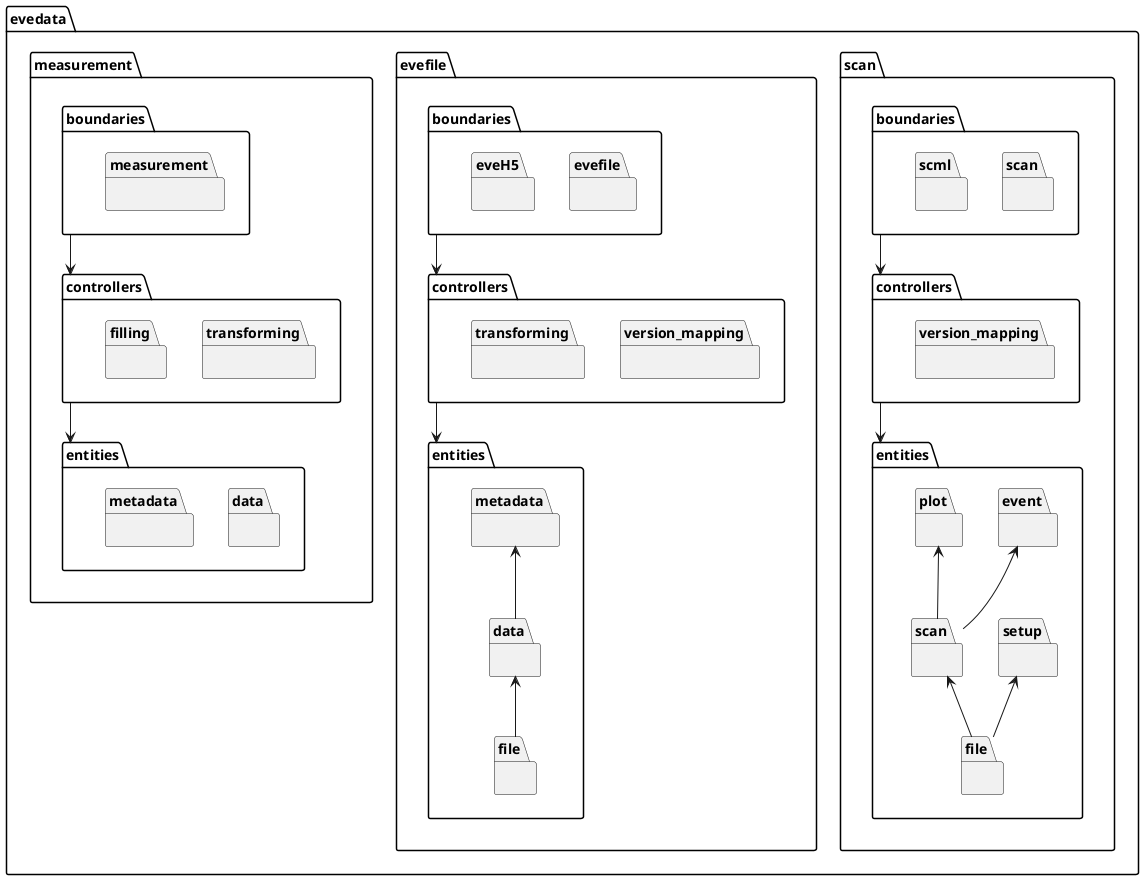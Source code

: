 @startuml
'skinparam dpi 150

package evedata {
    package evedata.scan {
        package evedata.scan.boundaries {
            package scan {}
            package scml {}
        }
        package evedata.scan.controllers {
            package version_mapping {}
        }
        package evedata.scan.entities {
            package file {
            }
            package setup {
            }
            package scan {
            }
            package event {
            }
            package plot {
            }

            setup <-- file
            scan <-- file
            event <-- scan
            plot <-- scan
        }
        evedata.scan.boundaries --> evedata.scan.controllers
        evedata.scan.controllers --> evedata.scan.entities
    }

    package evedata.evefile {
        package evedata.evefile.boundaries {
            package evefile {}
            package eveH5 {}
        }
        package evedata.evefile.controllers {
            package version_mapping {}
            package transforming {}
        }
        package evedata.evefile.entities {
            package evedata.evefile.entities.file {
            }
            package evedata.evefile.entities.data {
            }
            package evedata.evefile.entities.metadata {
            }

            evedata.evefile.entities.metadata <-- evedata.evefile.entities.data
            evedata.evefile.entities.data <-- evedata.evefile.entities.file
        }
        evedata.evefile.boundaries --> evedata.evefile.controllers
        evedata.evefile.controllers --> evedata.evefile.entities
    }

    package evedata.measurement {
        package evedata.measurement.boundaries {
            package measurement {}
        }
        package evedata.measurement.controllers {
            package transforming {}
            package filling {}
        }
        package evedata.measurement.entities {
            package data {}
            package metadata {}
        }

        evedata.measurement.boundaries --> evedata.measurement.controllers
        evedata.measurement.controllers --> evedata.measurement.entities
    }
}

@enduml
